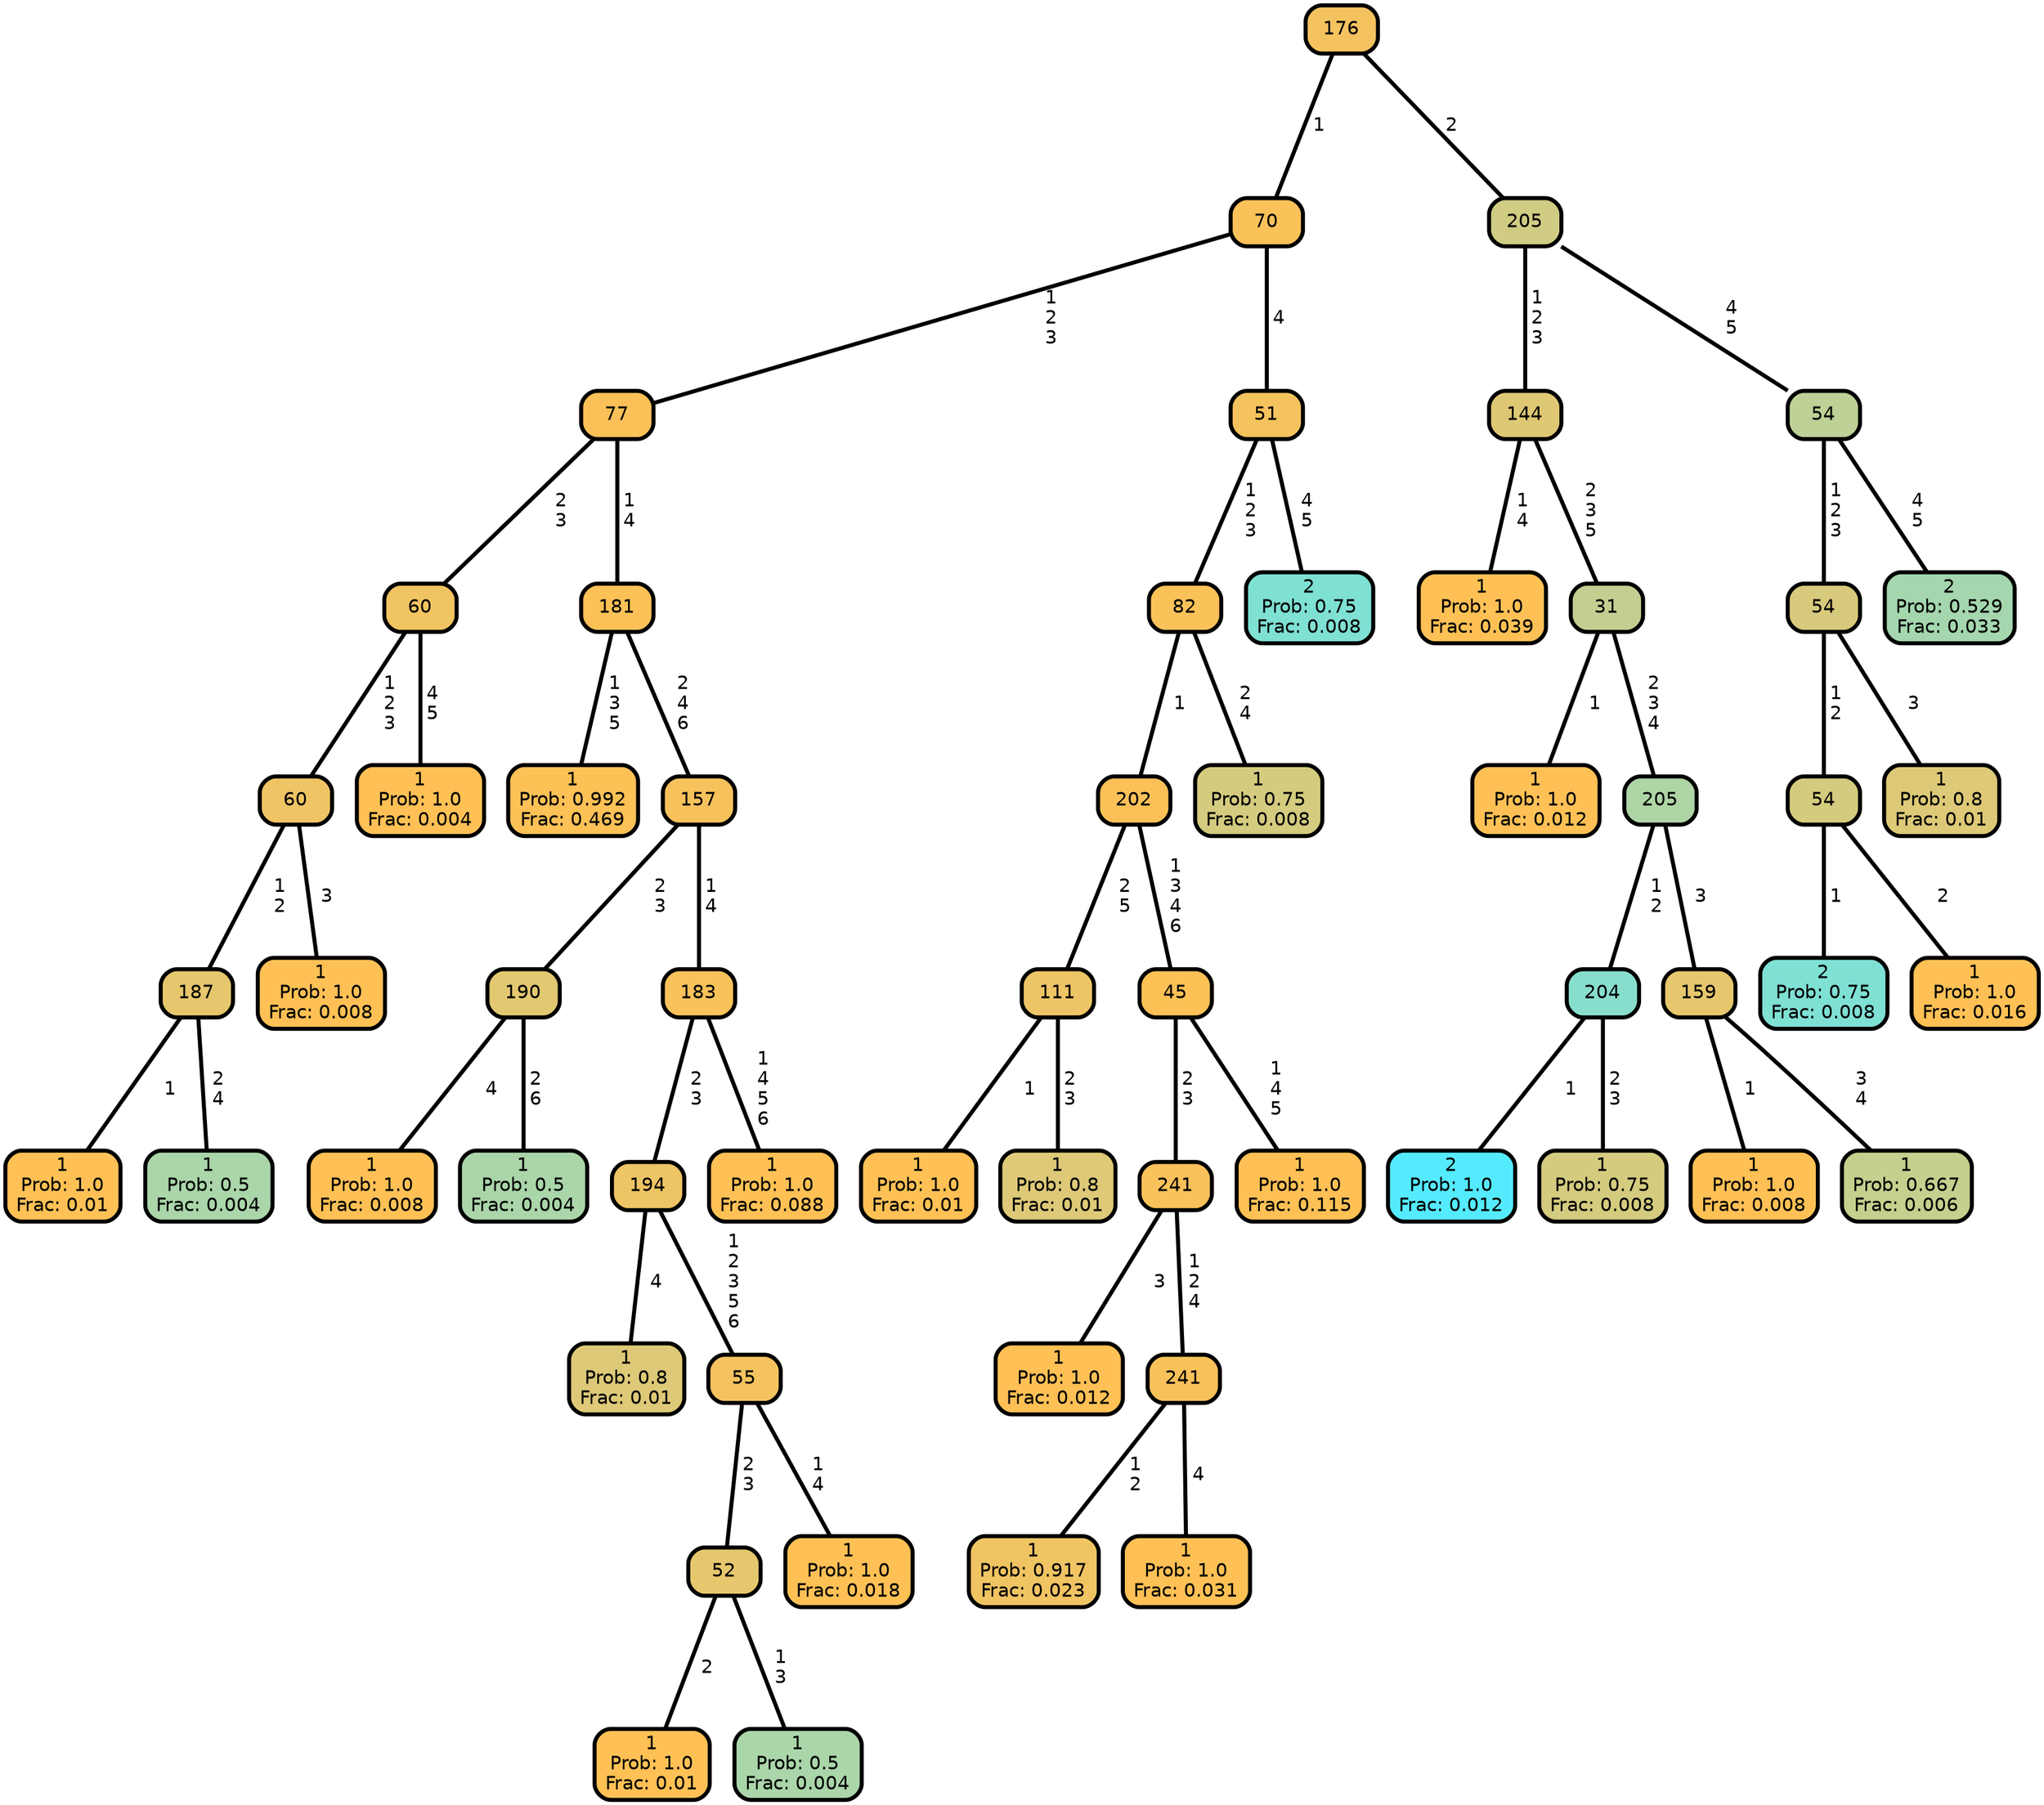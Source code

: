 graph Tree {
node [shape=box, style="filled, rounded",color="black",penwidth="3",fontcolor="black",                 fontname=helvetica] ;
graph [ranksep="0 equally", splines=straight,                 bgcolor=transparent, dpi=200] ;
edge [fontname=helvetica, color=black] ;
0 [label="1
Prob: 1.0
Frac: 0.01", fillcolor="#ffc155"] ;
1 [label="187", fillcolor="#e6c76d"] ;
2 [label="1
Prob: 0.5
Frac: 0.004", fillcolor="#aad6aa"] ;
3 [label="60", fillcolor="#efc464"] ;
4 [label="1
Prob: 1.0
Frac: 0.008", fillcolor="#ffc155"] ;
5 [label="60", fillcolor="#f1c462"] ;
6 [label="1
Prob: 1.0
Frac: 0.004", fillcolor="#ffc155"] ;
7 [label="77", fillcolor="#fbc158"] ;
8 [label="1
Prob: 0.992
Frac: 0.469", fillcolor="#fdc156"] ;
9 [label="181", fillcolor="#fcc157"] ;
10 [label="1
Prob: 1.0
Frac: 0.008", fillcolor="#ffc155"] ;
11 [label="190", fillcolor="#e2c871"] ;
12 [label="1
Prob: 0.5
Frac: 0.004", fillcolor="#aad6aa"] ;
13 [label="157", fillcolor="#f7c25c"] ;
14 [label="1
Prob: 0.8
Frac: 0.01", fillcolor="#ddc977"] ;
15 [label="194", fillcolor="#eec565"] ;
16 [label="1
Prob: 1.0
Frac: 0.01", fillcolor="#ffc155"] ;
17 [label="52", fillcolor="#e6c76d"] ;
18 [label="1
Prob: 0.5
Frac: 0.004", fillcolor="#aad6aa"] ;
19 [label="55", fillcolor="#f4c35f"] ;
20 [label="1
Prob: 1.0
Frac: 0.018", fillcolor="#ffc155"] ;
21 [label="183", fillcolor="#f9c25a"] ;
22 [label="1
Prob: 1.0
Frac: 0.088", fillcolor="#ffc155"] ;
23 [label="70", fillcolor="#fac259"] ;
24 [label="1
Prob: 1.0
Frac: 0.01", fillcolor="#ffc155"] ;
25 [label="111", fillcolor="#eec566"] ;
26 [label="1
Prob: 0.8
Frac: 0.01", fillcolor="#ddc977"] ;
27 [label="202", fillcolor="#fbc158"] ;
28 [label="1
Prob: 1.0
Frac: 0.012", fillcolor="#ffc155"] ;
29 [label="241", fillcolor="#fac25a"] ;
30 [label="1
Prob: 0.917
Frac: 0.023", fillcolor="#f0c463"] ;
31 [label="241", fillcolor="#f8c25b"] ;
32 [label="1
Prob: 1.0
Frac: 0.031", fillcolor="#ffc155"] ;
33 [label="45", fillcolor="#fdc156"] ;
34 [label="1
Prob: 1.0
Frac: 0.115", fillcolor="#ffc155"] ;
35 [label="82", fillcolor="#fac259"] ;
36 [label="1
Prob: 0.75
Frac: 0.008", fillcolor="#d4cb7f"] ;
37 [label="51", fillcolor="#f5c35e"] ;
38 [label="2
Prob: 0.75
Frac: 0.008", fillcolor="#7fe0d4"] ;
39 [label="176", fillcolor="#f4c35f"] ;
40 [label="1
Prob: 1.0
Frac: 0.039", fillcolor="#ffc155"] ;
41 [label="144", fillcolor="#dfc874"] ;
42 [label="1
Prob: 1.0
Frac: 0.012", fillcolor="#ffc155"] ;
43 [label="31", fillcolor="#c3cf90"] ;
44 [label="2
Prob: 1.0
Frac: 0.012", fillcolor="#55ebff"] ;
45 [label="204", fillcolor="#88decc"] ;
46 [label="1
Prob: 0.75
Frac: 0.008", fillcolor="#d4cb7f"] ;
47 [label="205", fillcolor="#afd4a5"] ;
48 [label="1
Prob: 1.0
Frac: 0.008", fillcolor="#ffc155"] ;
49 [label="159", fillcolor="#e6c76d"] ;
50 [label="1
Prob: 0.667
Frac: 0.006", fillcolor="#c6cf8d"] ;
51 [label="205", fillcolor="#d0cc83"] ;
52 [label="2
Prob: 0.75
Frac: 0.008", fillcolor="#7fe0d4"] ;
53 [label="54", fillcolor="#d4cb7f"] ;
54 [label="1
Prob: 1.0
Frac: 0.016", fillcolor="#ffc155"] ;
55 [label="54", fillcolor="#d7ca7d"] ;
56 [label="1
Prob: 0.8
Frac: 0.01", fillcolor="#ddc977"] ;
57 [label="54", fillcolor="#bed196"] ;
58 [label="2
Prob: 0.529
Frac: 0.033", fillcolor="#a5d7af"] ;
1 -- 0 [label=" 1",penwidth=3] ;
1 -- 2 [label=" 2\n 4",penwidth=3] ;
3 -- 1 [label=" 1\n 2",penwidth=3] ;
3 -- 4 [label=" 3",penwidth=3] ;
5 -- 3 [label=" 1\n 2\n 3",penwidth=3] ;
5 -- 6 [label=" 4\n 5",penwidth=3] ;
7 -- 5 [label=" 2\n 3",penwidth=3] ;
7 -- 9 [label=" 1\n 4",penwidth=3] ;
9 -- 8 [label=" 1\n 3\n 5",penwidth=3] ;
9 -- 13 [label=" 2\n 4\n 6",penwidth=3] ;
11 -- 10 [label=" 4",penwidth=3] ;
11 -- 12 [label=" 2\n 6",penwidth=3] ;
13 -- 11 [label=" 2\n 3",penwidth=3] ;
13 -- 21 [label=" 1\n 4",penwidth=3] ;
15 -- 14 [label=" 4",penwidth=3] ;
15 -- 19 [label=" 1\n 2\n 3\n 5\n 6",penwidth=3] ;
17 -- 16 [label=" 2",penwidth=3] ;
17 -- 18 [label=" 1\n 3",penwidth=3] ;
19 -- 17 [label=" 2\n 3",penwidth=3] ;
19 -- 20 [label=" 1\n 4",penwidth=3] ;
21 -- 15 [label=" 2\n 3",penwidth=3] ;
21 -- 22 [label=" 1\n 4\n 5\n 6",penwidth=3] ;
23 -- 7 [label=" 1\n 2\n 3",penwidth=3] ;
23 -- 37 [label=" 4",penwidth=3] ;
25 -- 24 [label=" 1",penwidth=3] ;
25 -- 26 [label=" 2\n 3",penwidth=3] ;
27 -- 25 [label=" 2\n 5",penwidth=3] ;
27 -- 33 [label=" 1\n 3\n 4\n 6",penwidth=3] ;
29 -- 28 [label=" 3",penwidth=3] ;
29 -- 31 [label=" 1\n 2\n 4",penwidth=3] ;
31 -- 30 [label=" 1\n 2",penwidth=3] ;
31 -- 32 [label=" 4",penwidth=3] ;
33 -- 29 [label=" 2\n 3",penwidth=3] ;
33 -- 34 [label=" 1\n 4\n 5",penwidth=3] ;
35 -- 27 [label=" 1",penwidth=3] ;
35 -- 36 [label=" 2\n 4",penwidth=3] ;
37 -- 35 [label=" 1\n 2\n 3",penwidth=3] ;
37 -- 38 [label=" 4\n 5",penwidth=3] ;
39 -- 23 [label=" 1",penwidth=3] ;
39 -- 51 [label=" 2",penwidth=3] ;
41 -- 40 [label=" 1\n 4",penwidth=3] ;
41 -- 43 [label=" 2\n 3\n 5",penwidth=3] ;
43 -- 42 [label=" 1",penwidth=3] ;
43 -- 47 [label=" 2\n 3\n 4",penwidth=3] ;
45 -- 44 [label=" 1",penwidth=3] ;
45 -- 46 [label=" 2\n 3",penwidth=3] ;
47 -- 45 [label=" 1\n 2",penwidth=3] ;
47 -- 49 [label=" 3",penwidth=3] ;
49 -- 48 [label=" 1",penwidth=3] ;
49 -- 50 [label=" 3\n 4",penwidth=3] ;
51 -- 41 [label=" 1\n 2\n 3",penwidth=3] ;
51 -- 57 [label=" 4\n 5",penwidth=3] ;
53 -- 52 [label=" 1",penwidth=3] ;
53 -- 54 [label=" 2",penwidth=3] ;
55 -- 53 [label=" 1\n 2",penwidth=3] ;
55 -- 56 [label=" 3",penwidth=3] ;
57 -- 55 [label=" 1\n 2\n 3",penwidth=3] ;
57 -- 58 [label=" 4\n 5",penwidth=3] ;
{rank = same;}}